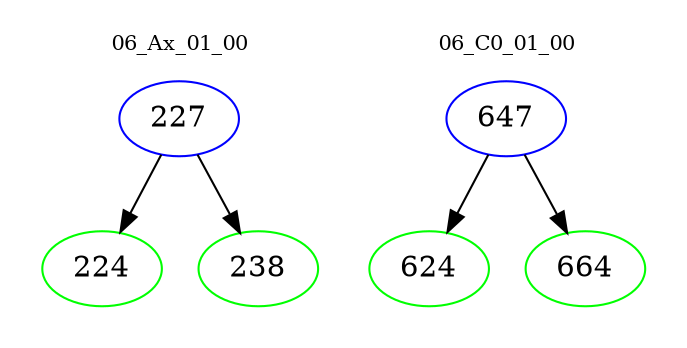digraph{
subgraph cluster_0 {
color = white
label = "06_Ax_01_00";
fontsize=10;
T0_227 [label="227", color="blue"]
T0_227 -> T0_224 [color="black"]
T0_224 [label="224", color="green"]
T0_227 -> T0_238 [color="black"]
T0_238 [label="238", color="green"]
}
subgraph cluster_1 {
color = white
label = "06_C0_01_00";
fontsize=10;
T1_647 [label="647", color="blue"]
T1_647 -> T1_624 [color="black"]
T1_624 [label="624", color="green"]
T1_647 -> T1_664 [color="black"]
T1_664 [label="664", color="green"]
}
}
